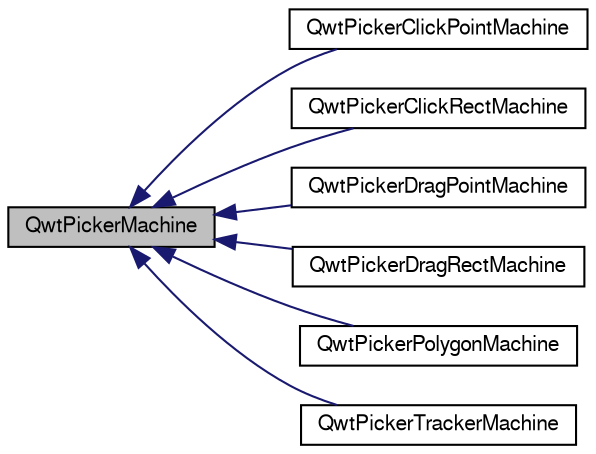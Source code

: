 digraph G
{
  edge [fontname="FreeSans",fontsize="10",labelfontname="FreeSans",labelfontsize="10"];
  node [fontname="FreeSans",fontsize="10",shape=record];
  rankdir="LR";
  Node1 [label="QwtPickerMachine",height=0.2,width=0.4,color="black", fillcolor="grey75", style="filled" fontcolor="black"];
  Node1 -> Node2 [dir="back",color="midnightblue",fontsize="10",style="solid",fontname="FreeSans"];
  Node2 [label="QwtPickerClickPointMachine",height=0.2,width=0.4,color="black", fillcolor="white", style="filled",URL="$class_qwt_picker_click_point_machine.html",tooltip="A state machine for point selections."];
  Node1 -> Node3 [dir="back",color="midnightblue",fontsize="10",style="solid",fontname="FreeSans"];
  Node3 [label="QwtPickerClickRectMachine",height=0.2,width=0.4,color="black", fillcolor="white", style="filled",URL="$class_qwt_picker_click_rect_machine.html",tooltip="A state machine for rectangle selections."];
  Node1 -> Node4 [dir="back",color="midnightblue",fontsize="10",style="solid",fontname="FreeSans"];
  Node4 [label="QwtPickerDragPointMachine",height=0.2,width=0.4,color="black", fillcolor="white", style="filled",URL="$class_qwt_picker_drag_point_machine.html",tooltip="A state machine for point selections."];
  Node1 -> Node5 [dir="back",color="midnightblue",fontsize="10",style="solid",fontname="FreeSans"];
  Node5 [label="QwtPickerDragRectMachine",height=0.2,width=0.4,color="black", fillcolor="white", style="filled",URL="$class_qwt_picker_drag_rect_machine.html",tooltip="A state machine for rectangle selections."];
  Node1 -> Node6 [dir="back",color="midnightblue",fontsize="10",style="solid",fontname="FreeSans"];
  Node6 [label="QwtPickerPolygonMachine",height=0.2,width=0.4,color="black", fillcolor="white", style="filled",URL="$class_qwt_picker_polygon_machine.html",tooltip="A state machine for polygon selections."];
  Node1 -> Node7 [dir="back",color="midnightblue",fontsize="10",style="solid",fontname="FreeSans"];
  Node7 [label="QwtPickerTrackerMachine",height=0.2,width=0.4,color="black", fillcolor="white", style="filled",URL="$class_qwt_picker_tracker_machine.html",tooltip="A state machine for indicating mouse movements."];
}
